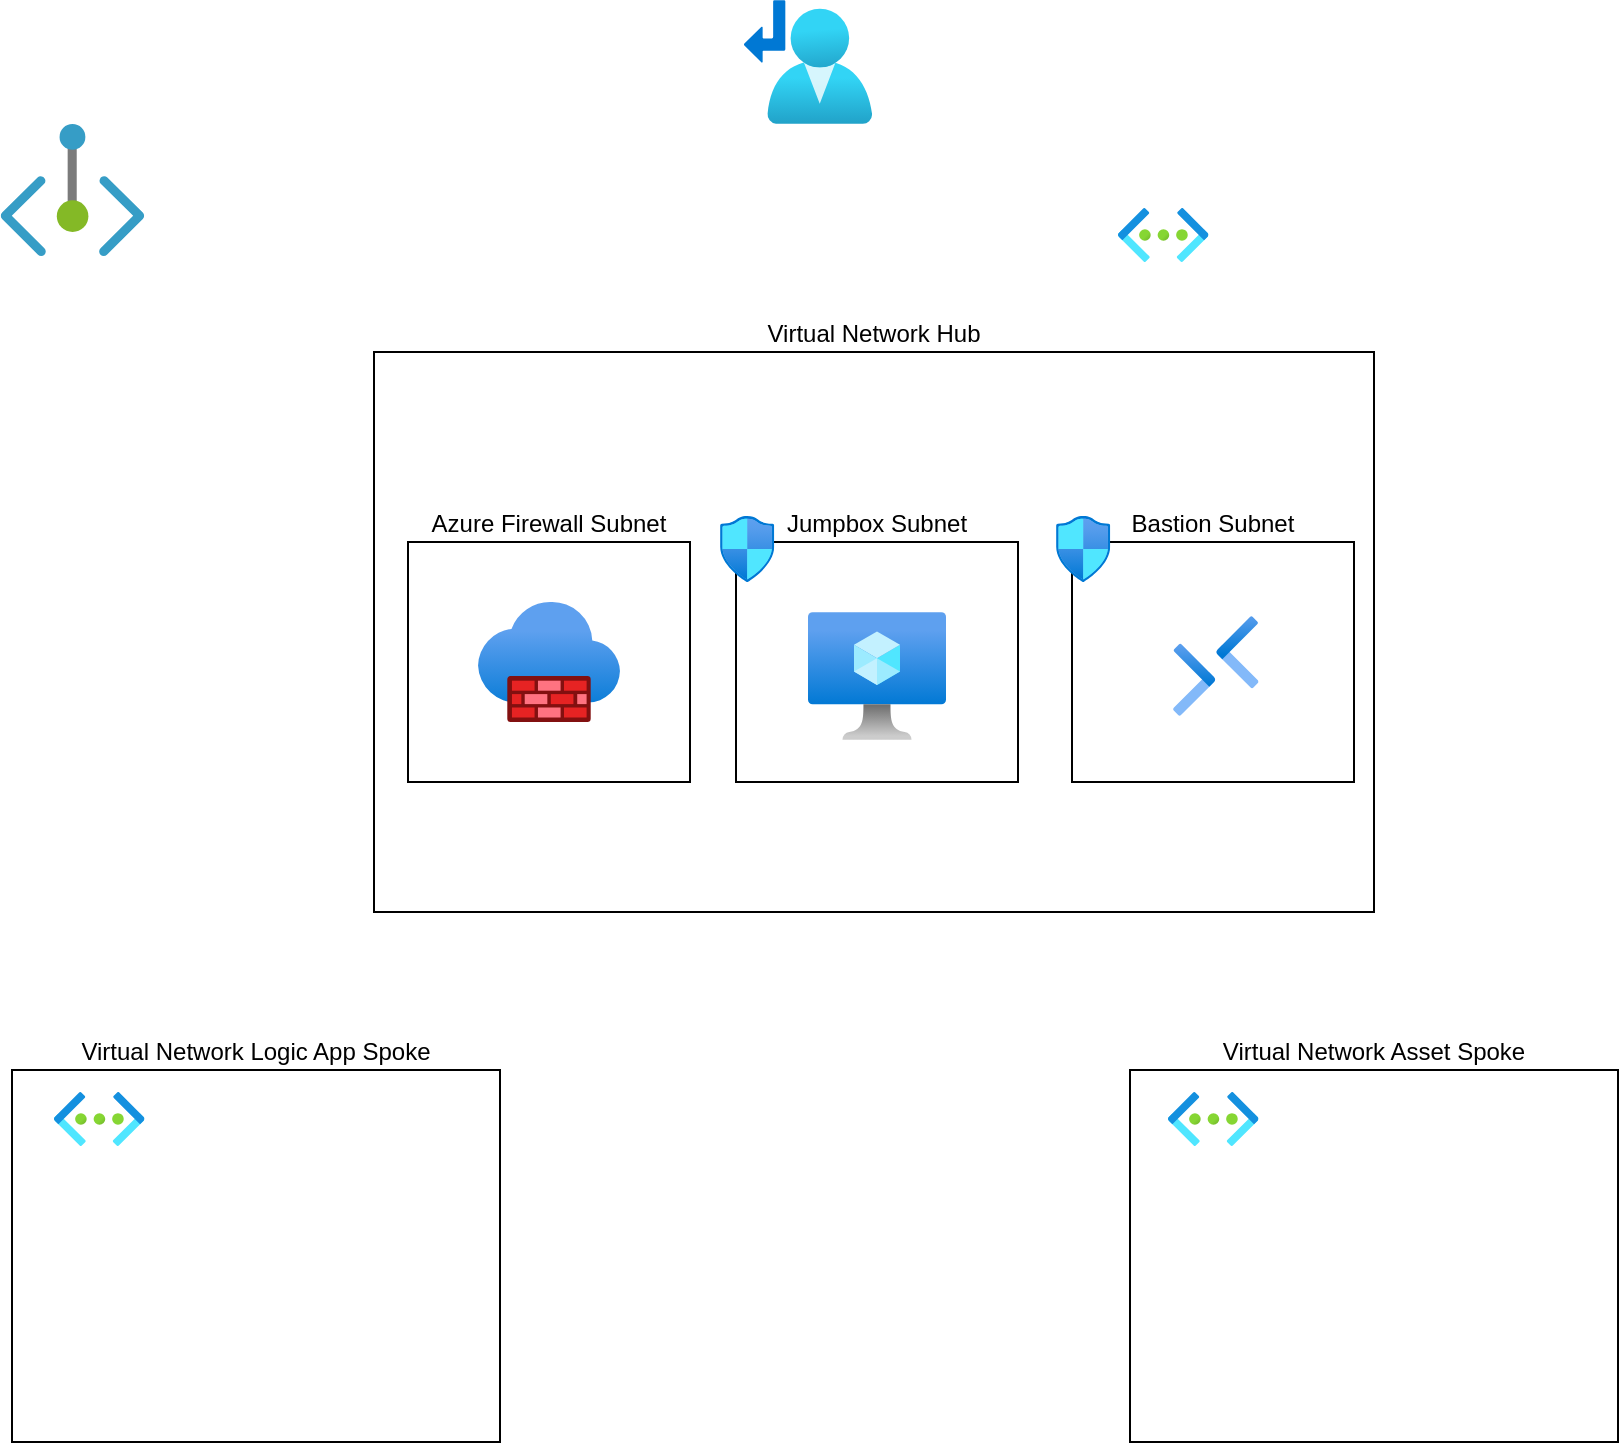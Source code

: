 <mxfile>
    <diagram id="vOOpIMzJFGyzfoCsGwgk" name="Page-1">
        <mxGraphModel dx="1022" dy="784" grid="0" gridSize="10" guides="1" tooltips="1" connect="1" arrows="1" fold="1" page="0" pageScale="1" pageWidth="850" pageHeight="1100" background="#ffffff" math="0" shadow="0">
            <root>
                <mxCell id="0"/>
                <mxCell id="1" parent="0"/>
                <mxCell id="15" value="Jumpbox Subnet" style="rounded=0;whiteSpace=wrap;html=1;labelPosition=center;verticalLabelPosition=top;align=center;verticalAlign=bottom;fillColor=none;fontColor=#000000;strokeColor=#000000;" vertex="1" parent="1">
                    <mxGeometry x="387" y="402" width="141" height="120" as="geometry"/>
                </mxCell>
                <mxCell id="2" value="Virtual Network Hub" style="rounded=0;whiteSpace=wrap;html=1;labelPosition=center;verticalLabelPosition=top;align=center;verticalAlign=bottom;fontColor=#000000;fillColor=none;strokeColor=#000000;" vertex="1" parent="1">
                    <mxGeometry x="206" y="307" width="500" height="280" as="geometry"/>
                </mxCell>
                <mxCell id="3" value="Virtual Network Logic App Spoke" style="rounded=0;whiteSpace=wrap;html=1;labelPosition=center;verticalLabelPosition=top;align=center;verticalAlign=bottom;fontColor=#000000;strokeColor=#000000;fillColor=none;" vertex="1" parent="1">
                    <mxGeometry x="25" y="666" width="244" height="186" as="geometry"/>
                </mxCell>
                <mxCell id="4" value="Virtual Network Asset Spoke" style="rounded=0;whiteSpace=wrap;html=1;labelPosition=center;verticalLabelPosition=top;align=center;verticalAlign=bottom;fontColor=#000000;strokeColor=#000000;fillColor=none;" vertex="1" parent="1">
                    <mxGeometry x="584" y="666" width="244" height="186" as="geometry"/>
                </mxCell>
                <mxCell id="5" value="" style="aspect=fixed;html=1;points=[];align=center;image;fontSize=12;image=img/lib/azure2/compute/Virtual_Machine.svg;" vertex="1" parent="1">
                    <mxGeometry x="423" y="437" width="69" height="64" as="geometry"/>
                </mxCell>
                <mxCell id="6" value="" style="aspect=fixed;html=1;points=[];align=center;image;fontSize=12;image=img/lib/azure2/networking/Firewalls.svg;" vertex="1" parent="1">
                    <mxGeometry x="258" y="432" width="71" height="60" as="geometry"/>
                </mxCell>
                <mxCell id="7" value="" style="aspect=fixed;html=1;points=[];align=center;image;fontSize=12;image=img/lib/azure2/networking/Private_Endpoint.svg;" vertex="1" parent="1">
                    <mxGeometry x="19.23" y="193" width="72" height="66" as="geometry"/>
                </mxCell>
                <mxCell id="8" value="" style="aspect=fixed;html=1;points=[];align=center;image;fontSize=12;image=img/lib/azure2/networking/Network_Security_Groups.svg;" vertex="1" parent="1">
                    <mxGeometry x="379" y="389" width="27.18" height="33" as="geometry"/>
                </mxCell>
                <mxCell id="9" value="" style="aspect=fixed;html=1;points=[];align=center;image;fontSize=12;image=img/lib/azure2/networking/Virtual_Networks.svg;" vertex="1" parent="1">
                    <mxGeometry x="578" y="235" width="45.23" height="27" as="geometry"/>
                </mxCell>
                <mxCell id="10" value="" style="aspect=fixed;html=1;points=[];align=center;image;fontSize=12;image=img/lib/azure2/networking/Virtual_Networks.svg;" vertex="1" parent="1">
                    <mxGeometry x="46" y="677" width="45.23" height="27" as="geometry"/>
                </mxCell>
                <mxCell id="11" value="" style="aspect=fixed;html=1;points=[];align=center;image;fontSize=12;image=img/lib/azure2/networking/Virtual_Networks.svg;" vertex="1" parent="1">
                    <mxGeometry x="603" y="677" width="45.23" height="27" as="geometry"/>
                </mxCell>
                <mxCell id="12" value="" style="aspect=fixed;html=1;points=[];align=center;image;fontSize=12;image=img/lib/azure2/networking/Route_Tables.svg;" vertex="1" parent="1">
                    <mxGeometry x="391" y="131" width="64" height="62" as="geometry"/>
                </mxCell>
                <mxCell id="13" value="" style="aspect=fixed;html=1;points=[];align=center;image;fontSize=12;image=img/lib/azure2/networking/Bastions.svg;" vertex="1" parent="1">
                    <mxGeometry x="605.58" y="439" width="42.65" height="50" as="geometry"/>
                </mxCell>
                <mxCell id="14" value="Azure Firewall Subnet" style="rounded=0;whiteSpace=wrap;html=1;labelPosition=center;verticalLabelPosition=top;align=center;verticalAlign=bottom;fillColor=none;fontColor=#000000;strokeColor=#000000;" vertex="1" parent="1">
                    <mxGeometry x="223" y="402" width="141" height="120" as="geometry"/>
                </mxCell>
                <mxCell id="16" value="Bastion Subnet" style="rounded=0;whiteSpace=wrap;html=1;labelPosition=center;verticalLabelPosition=top;align=center;verticalAlign=bottom;fillColor=none;fontColor=#000000;strokeColor=#000000;" vertex="1" parent="1">
                    <mxGeometry x="555" y="402" width="141" height="120" as="geometry"/>
                </mxCell>
                <mxCell id="17" value="" style="aspect=fixed;html=1;points=[];align=center;image;fontSize=12;image=img/lib/azure2/networking/Network_Security_Groups.svg;" vertex="1" parent="1">
                    <mxGeometry x="547" y="389" width="27.18" height="33" as="geometry"/>
                </mxCell>
            </root>
        </mxGraphModel>
    </diagram>
</mxfile>